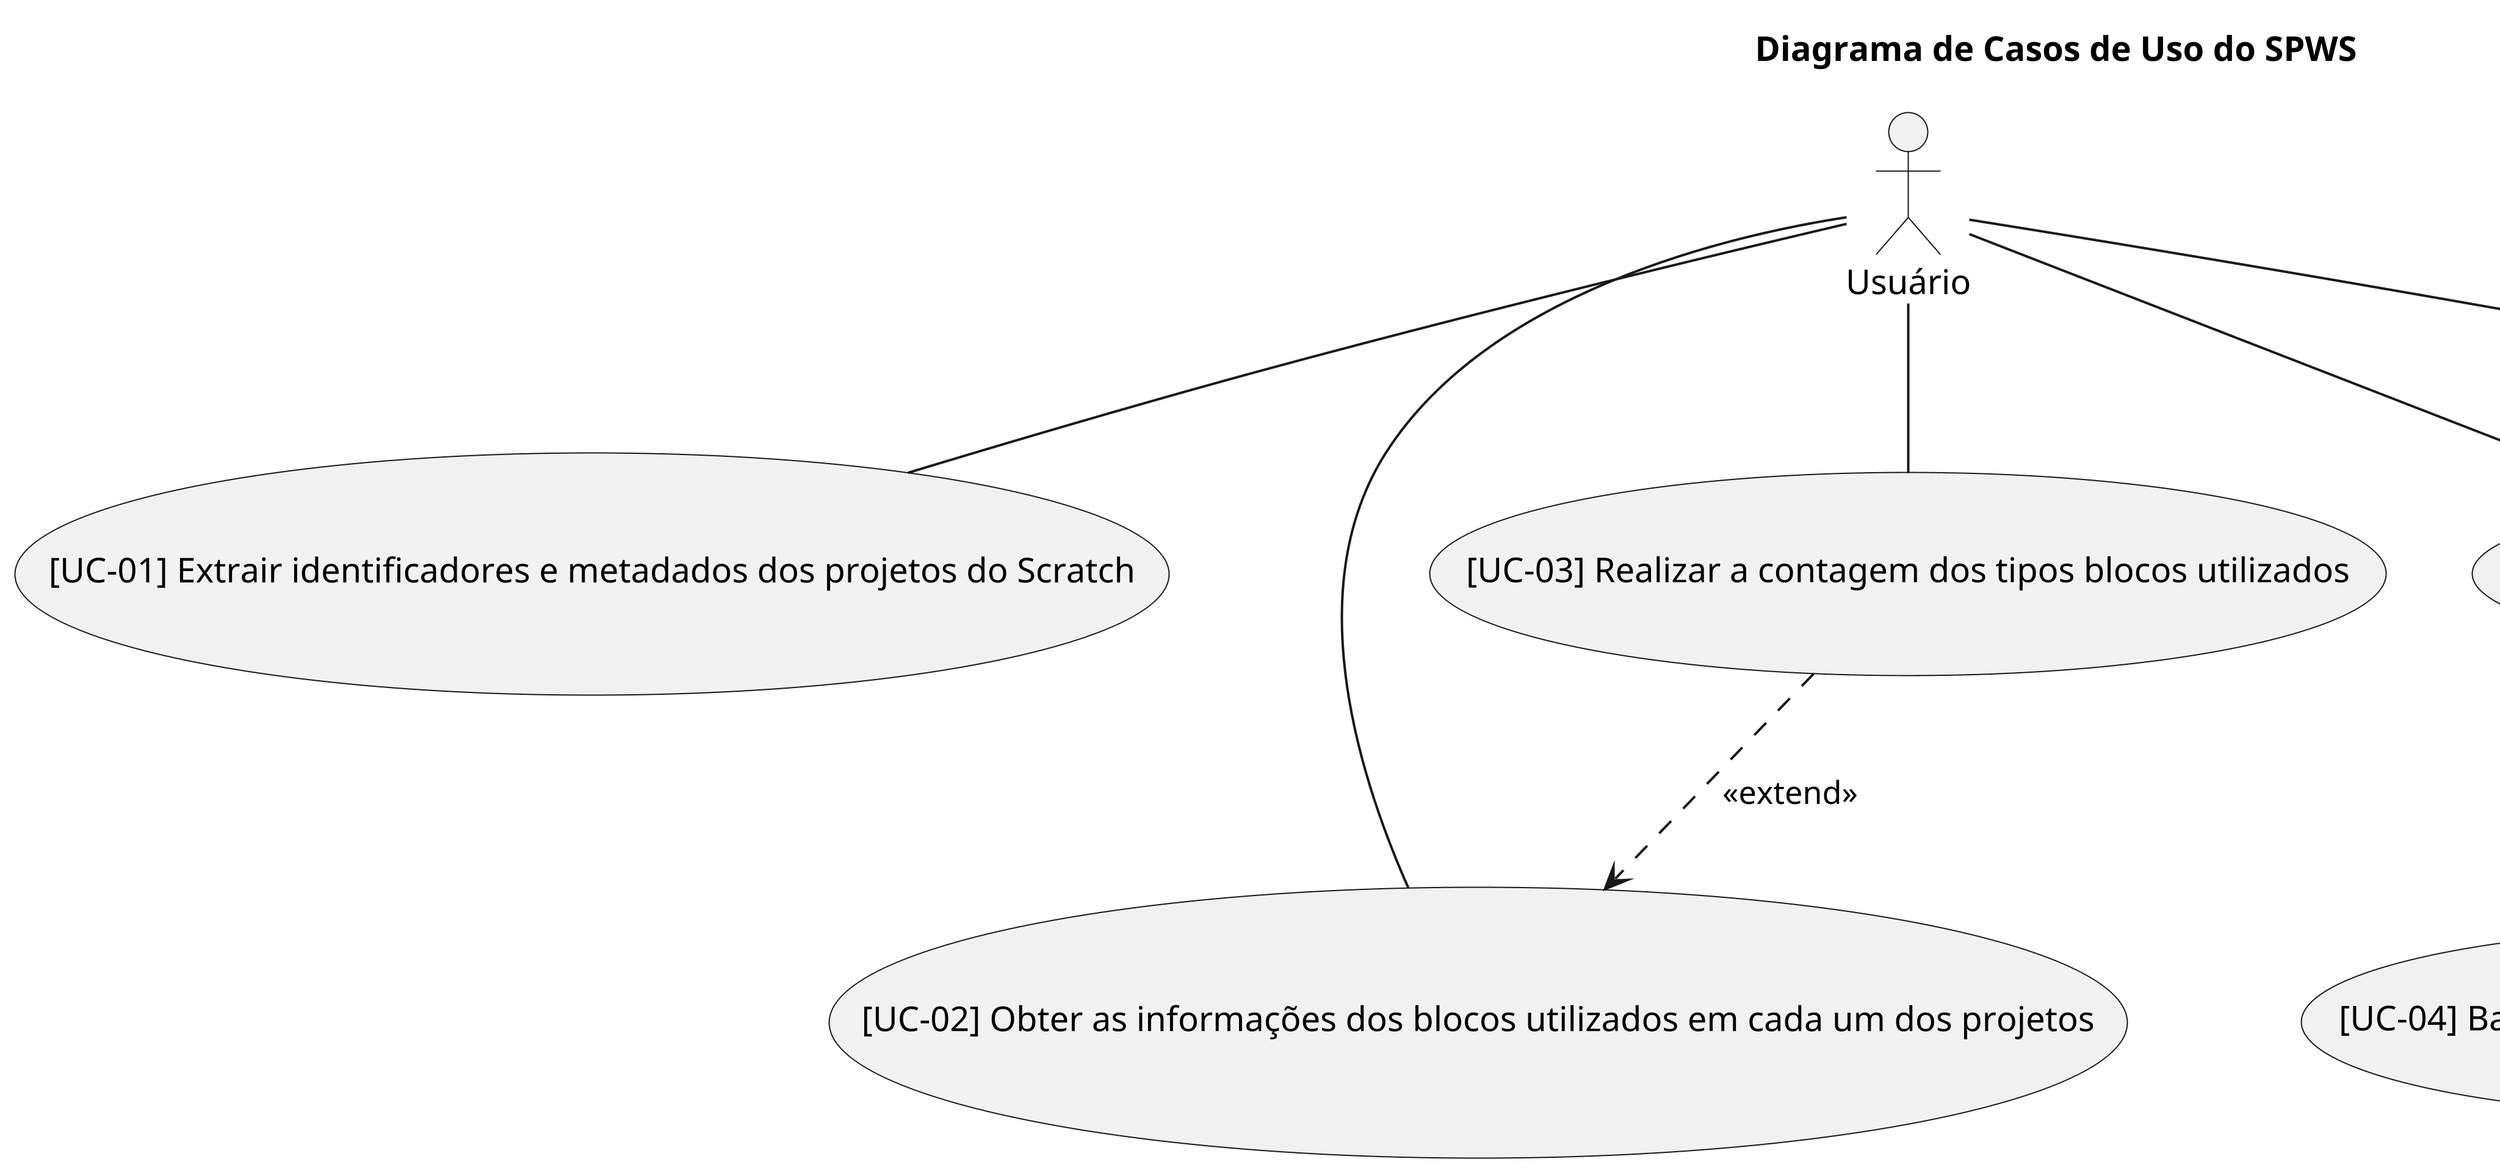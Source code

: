 @startuml "Use Case Diagram"

title "Diagrama de Casos de Uso do SPWS"

skinparam Style strictuml

scale 2048 width
scale 2048 height

actor "Usuário" as USER

usecase "[UC-01] Extrair identificadores e metadados dos projetos do Scratch"         as UC01
usecase "[UC-02] Obter as informações dos blocos utilizados em cada um dos projetos"  as UC02
usecase "[UC-03] Realizar a contagem dos tipos blocos utilizados"                     as UC03
usecase "[UC-04] Baixar projetos que já foram armazenados"                            as UC04
usecase "[UC-05] Realizar pesquisa de um projeto"                                     as UC05
usecase "[UC-06] Exibir dados dos projetos"                                           as UC06
usecase "[UC-07] Realizar pesquisa de projetos por turma"                             as UC07

USER -- UC01
USER -- UC02
USER -- UC03
USER -- UC05
USER -- UC07

UC03 ..> UC02 : <<extend>>
UC05 <.. UC06 : <<extend>>
UC05 <.. UC04 : <<extend>>

@enduml

